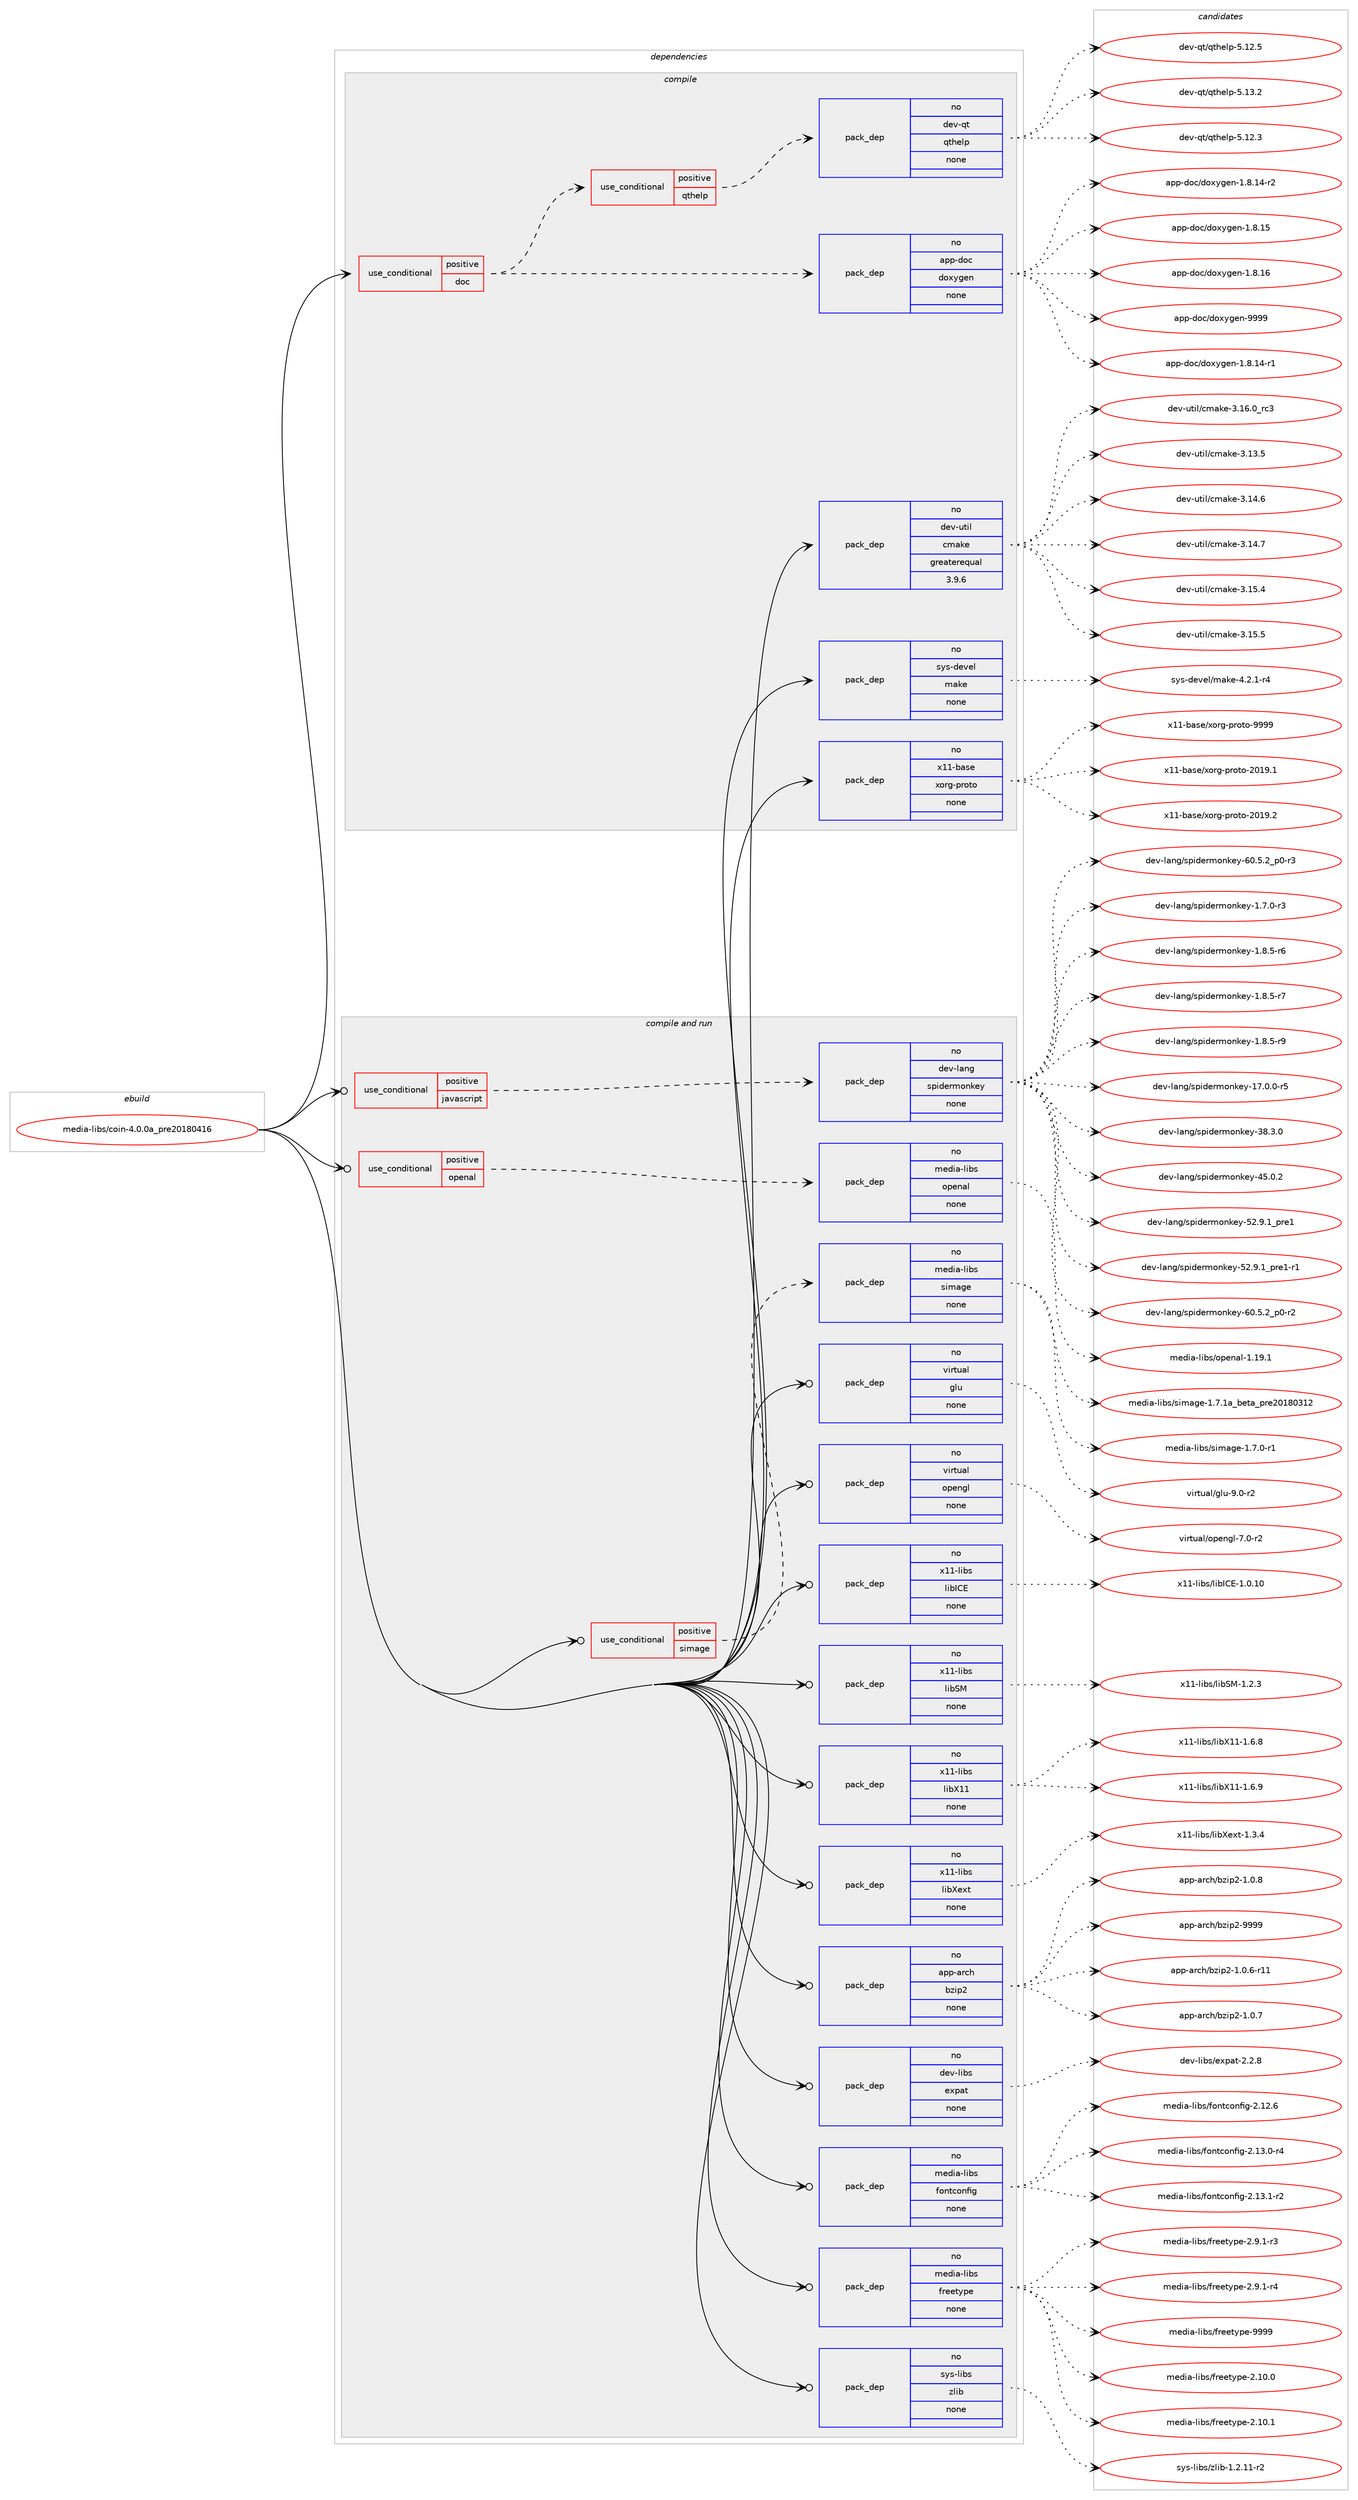 digraph prolog {

# *************
# Graph options
# *************

newrank=true;
concentrate=true;
compound=true;
graph [rankdir=LR,fontname=Helvetica,fontsize=10,ranksep=1.5];#, ranksep=2.5, nodesep=0.2];
edge  [arrowhead=vee];
node  [fontname=Helvetica,fontsize=10];

# **********
# The ebuild
# **********

subgraph cluster_leftcol {
color=gray;
rank=same;
label=<<i>ebuild</i>>;
id [label="media-libs/coin-4.0.0a_pre20180416", color=red, width=4, href="../media-libs/coin-4.0.0a_pre20180416.svg"];
}

# ****************
# The dependencies
# ****************

subgraph cluster_midcol {
color=gray;
label=<<i>dependencies</i>>;
subgraph cluster_compile {
fillcolor="#eeeeee";
style=filled;
label=<<i>compile</i>>;
subgraph cond190824 {
dependency784829 [label=<<TABLE BORDER="0" CELLBORDER="1" CELLSPACING="0" CELLPADDING="4"><TR><TD ROWSPAN="3" CELLPADDING="10">use_conditional</TD></TR><TR><TD>positive</TD></TR><TR><TD>doc</TD></TR></TABLE>>, shape=none, color=red];
subgraph pack580393 {
dependency784830 [label=<<TABLE BORDER="0" CELLBORDER="1" CELLSPACING="0" CELLPADDING="4" WIDTH="220"><TR><TD ROWSPAN="6" CELLPADDING="30">pack_dep</TD></TR><TR><TD WIDTH="110">no</TD></TR><TR><TD>app-doc</TD></TR><TR><TD>doxygen</TD></TR><TR><TD>none</TD></TR><TR><TD></TD></TR></TABLE>>, shape=none, color=blue];
}
dependency784829:e -> dependency784830:w [weight=20,style="dashed",arrowhead="vee"];
subgraph cond190825 {
dependency784831 [label=<<TABLE BORDER="0" CELLBORDER="1" CELLSPACING="0" CELLPADDING="4"><TR><TD ROWSPAN="3" CELLPADDING="10">use_conditional</TD></TR><TR><TD>positive</TD></TR><TR><TD>qthelp</TD></TR></TABLE>>, shape=none, color=red];
subgraph pack580394 {
dependency784832 [label=<<TABLE BORDER="0" CELLBORDER="1" CELLSPACING="0" CELLPADDING="4" WIDTH="220"><TR><TD ROWSPAN="6" CELLPADDING="30">pack_dep</TD></TR><TR><TD WIDTH="110">no</TD></TR><TR><TD>dev-qt</TD></TR><TR><TD>qthelp</TD></TR><TR><TD>none</TD></TR><TR><TD></TD></TR></TABLE>>, shape=none, color=blue];
}
dependency784831:e -> dependency784832:w [weight=20,style="dashed",arrowhead="vee"];
}
dependency784829:e -> dependency784831:w [weight=20,style="dashed",arrowhead="vee"];
}
id:e -> dependency784829:w [weight=20,style="solid",arrowhead="vee"];
subgraph pack580395 {
dependency784833 [label=<<TABLE BORDER="0" CELLBORDER="1" CELLSPACING="0" CELLPADDING="4" WIDTH="220"><TR><TD ROWSPAN="6" CELLPADDING="30">pack_dep</TD></TR><TR><TD WIDTH="110">no</TD></TR><TR><TD>dev-util</TD></TR><TR><TD>cmake</TD></TR><TR><TD>greaterequal</TD></TR><TR><TD>3.9.6</TD></TR></TABLE>>, shape=none, color=blue];
}
id:e -> dependency784833:w [weight=20,style="solid",arrowhead="vee"];
subgraph pack580396 {
dependency784834 [label=<<TABLE BORDER="0" CELLBORDER="1" CELLSPACING="0" CELLPADDING="4" WIDTH="220"><TR><TD ROWSPAN="6" CELLPADDING="30">pack_dep</TD></TR><TR><TD WIDTH="110">no</TD></TR><TR><TD>sys-devel</TD></TR><TR><TD>make</TD></TR><TR><TD>none</TD></TR><TR><TD></TD></TR></TABLE>>, shape=none, color=blue];
}
id:e -> dependency784834:w [weight=20,style="solid",arrowhead="vee"];
subgraph pack580397 {
dependency784835 [label=<<TABLE BORDER="0" CELLBORDER="1" CELLSPACING="0" CELLPADDING="4" WIDTH="220"><TR><TD ROWSPAN="6" CELLPADDING="30">pack_dep</TD></TR><TR><TD WIDTH="110">no</TD></TR><TR><TD>x11-base</TD></TR><TR><TD>xorg-proto</TD></TR><TR><TD>none</TD></TR><TR><TD></TD></TR></TABLE>>, shape=none, color=blue];
}
id:e -> dependency784835:w [weight=20,style="solid",arrowhead="vee"];
}
subgraph cluster_compileandrun {
fillcolor="#eeeeee";
style=filled;
label=<<i>compile and run</i>>;
subgraph cond190826 {
dependency784836 [label=<<TABLE BORDER="0" CELLBORDER="1" CELLSPACING="0" CELLPADDING="4"><TR><TD ROWSPAN="3" CELLPADDING="10">use_conditional</TD></TR><TR><TD>positive</TD></TR><TR><TD>javascript</TD></TR></TABLE>>, shape=none, color=red];
subgraph pack580398 {
dependency784837 [label=<<TABLE BORDER="0" CELLBORDER="1" CELLSPACING="0" CELLPADDING="4" WIDTH="220"><TR><TD ROWSPAN="6" CELLPADDING="30">pack_dep</TD></TR><TR><TD WIDTH="110">no</TD></TR><TR><TD>dev-lang</TD></TR><TR><TD>spidermonkey</TD></TR><TR><TD>none</TD></TR><TR><TD></TD></TR></TABLE>>, shape=none, color=blue];
}
dependency784836:e -> dependency784837:w [weight=20,style="dashed",arrowhead="vee"];
}
id:e -> dependency784836:w [weight=20,style="solid",arrowhead="odotvee"];
subgraph cond190827 {
dependency784838 [label=<<TABLE BORDER="0" CELLBORDER="1" CELLSPACING="0" CELLPADDING="4"><TR><TD ROWSPAN="3" CELLPADDING="10">use_conditional</TD></TR><TR><TD>positive</TD></TR><TR><TD>openal</TD></TR></TABLE>>, shape=none, color=red];
subgraph pack580399 {
dependency784839 [label=<<TABLE BORDER="0" CELLBORDER="1" CELLSPACING="0" CELLPADDING="4" WIDTH="220"><TR><TD ROWSPAN="6" CELLPADDING="30">pack_dep</TD></TR><TR><TD WIDTH="110">no</TD></TR><TR><TD>media-libs</TD></TR><TR><TD>openal</TD></TR><TR><TD>none</TD></TR><TR><TD></TD></TR></TABLE>>, shape=none, color=blue];
}
dependency784838:e -> dependency784839:w [weight=20,style="dashed",arrowhead="vee"];
}
id:e -> dependency784838:w [weight=20,style="solid",arrowhead="odotvee"];
subgraph cond190828 {
dependency784840 [label=<<TABLE BORDER="0" CELLBORDER="1" CELLSPACING="0" CELLPADDING="4"><TR><TD ROWSPAN="3" CELLPADDING="10">use_conditional</TD></TR><TR><TD>positive</TD></TR><TR><TD>simage</TD></TR></TABLE>>, shape=none, color=red];
subgraph pack580400 {
dependency784841 [label=<<TABLE BORDER="0" CELLBORDER="1" CELLSPACING="0" CELLPADDING="4" WIDTH="220"><TR><TD ROWSPAN="6" CELLPADDING="30">pack_dep</TD></TR><TR><TD WIDTH="110">no</TD></TR><TR><TD>media-libs</TD></TR><TR><TD>simage</TD></TR><TR><TD>none</TD></TR><TR><TD></TD></TR></TABLE>>, shape=none, color=blue];
}
dependency784840:e -> dependency784841:w [weight=20,style="dashed",arrowhead="vee"];
}
id:e -> dependency784840:w [weight=20,style="solid",arrowhead="odotvee"];
subgraph pack580401 {
dependency784842 [label=<<TABLE BORDER="0" CELLBORDER="1" CELLSPACING="0" CELLPADDING="4" WIDTH="220"><TR><TD ROWSPAN="6" CELLPADDING="30">pack_dep</TD></TR><TR><TD WIDTH="110">no</TD></TR><TR><TD>app-arch</TD></TR><TR><TD>bzip2</TD></TR><TR><TD>none</TD></TR><TR><TD></TD></TR></TABLE>>, shape=none, color=blue];
}
id:e -> dependency784842:w [weight=20,style="solid",arrowhead="odotvee"];
subgraph pack580402 {
dependency784843 [label=<<TABLE BORDER="0" CELLBORDER="1" CELLSPACING="0" CELLPADDING="4" WIDTH="220"><TR><TD ROWSPAN="6" CELLPADDING="30">pack_dep</TD></TR><TR><TD WIDTH="110">no</TD></TR><TR><TD>dev-libs</TD></TR><TR><TD>expat</TD></TR><TR><TD>none</TD></TR><TR><TD></TD></TR></TABLE>>, shape=none, color=blue];
}
id:e -> dependency784843:w [weight=20,style="solid",arrowhead="odotvee"];
subgraph pack580403 {
dependency784844 [label=<<TABLE BORDER="0" CELLBORDER="1" CELLSPACING="0" CELLPADDING="4" WIDTH="220"><TR><TD ROWSPAN="6" CELLPADDING="30">pack_dep</TD></TR><TR><TD WIDTH="110">no</TD></TR><TR><TD>media-libs</TD></TR><TR><TD>fontconfig</TD></TR><TR><TD>none</TD></TR><TR><TD></TD></TR></TABLE>>, shape=none, color=blue];
}
id:e -> dependency784844:w [weight=20,style="solid",arrowhead="odotvee"];
subgraph pack580404 {
dependency784845 [label=<<TABLE BORDER="0" CELLBORDER="1" CELLSPACING="0" CELLPADDING="4" WIDTH="220"><TR><TD ROWSPAN="6" CELLPADDING="30">pack_dep</TD></TR><TR><TD WIDTH="110">no</TD></TR><TR><TD>media-libs</TD></TR><TR><TD>freetype</TD></TR><TR><TD>none</TD></TR><TR><TD></TD></TR></TABLE>>, shape=none, color=blue];
}
id:e -> dependency784845:w [weight=20,style="solid",arrowhead="odotvee"];
subgraph pack580405 {
dependency784846 [label=<<TABLE BORDER="0" CELLBORDER="1" CELLSPACING="0" CELLPADDING="4" WIDTH="220"><TR><TD ROWSPAN="6" CELLPADDING="30">pack_dep</TD></TR><TR><TD WIDTH="110">no</TD></TR><TR><TD>sys-libs</TD></TR><TR><TD>zlib</TD></TR><TR><TD>none</TD></TR><TR><TD></TD></TR></TABLE>>, shape=none, color=blue];
}
id:e -> dependency784846:w [weight=20,style="solid",arrowhead="odotvee"];
subgraph pack580406 {
dependency784847 [label=<<TABLE BORDER="0" CELLBORDER="1" CELLSPACING="0" CELLPADDING="4" WIDTH="220"><TR><TD ROWSPAN="6" CELLPADDING="30">pack_dep</TD></TR><TR><TD WIDTH="110">no</TD></TR><TR><TD>virtual</TD></TR><TR><TD>glu</TD></TR><TR><TD>none</TD></TR><TR><TD></TD></TR></TABLE>>, shape=none, color=blue];
}
id:e -> dependency784847:w [weight=20,style="solid",arrowhead="odotvee"];
subgraph pack580407 {
dependency784848 [label=<<TABLE BORDER="0" CELLBORDER="1" CELLSPACING="0" CELLPADDING="4" WIDTH="220"><TR><TD ROWSPAN="6" CELLPADDING="30">pack_dep</TD></TR><TR><TD WIDTH="110">no</TD></TR><TR><TD>virtual</TD></TR><TR><TD>opengl</TD></TR><TR><TD>none</TD></TR><TR><TD></TD></TR></TABLE>>, shape=none, color=blue];
}
id:e -> dependency784848:w [weight=20,style="solid",arrowhead="odotvee"];
subgraph pack580408 {
dependency784849 [label=<<TABLE BORDER="0" CELLBORDER="1" CELLSPACING="0" CELLPADDING="4" WIDTH="220"><TR><TD ROWSPAN="6" CELLPADDING="30">pack_dep</TD></TR><TR><TD WIDTH="110">no</TD></TR><TR><TD>x11-libs</TD></TR><TR><TD>libICE</TD></TR><TR><TD>none</TD></TR><TR><TD></TD></TR></TABLE>>, shape=none, color=blue];
}
id:e -> dependency784849:w [weight=20,style="solid",arrowhead="odotvee"];
subgraph pack580409 {
dependency784850 [label=<<TABLE BORDER="0" CELLBORDER="1" CELLSPACING="0" CELLPADDING="4" WIDTH="220"><TR><TD ROWSPAN="6" CELLPADDING="30">pack_dep</TD></TR><TR><TD WIDTH="110">no</TD></TR><TR><TD>x11-libs</TD></TR><TR><TD>libSM</TD></TR><TR><TD>none</TD></TR><TR><TD></TD></TR></TABLE>>, shape=none, color=blue];
}
id:e -> dependency784850:w [weight=20,style="solid",arrowhead="odotvee"];
subgraph pack580410 {
dependency784851 [label=<<TABLE BORDER="0" CELLBORDER="1" CELLSPACING="0" CELLPADDING="4" WIDTH="220"><TR><TD ROWSPAN="6" CELLPADDING="30">pack_dep</TD></TR><TR><TD WIDTH="110">no</TD></TR><TR><TD>x11-libs</TD></TR><TR><TD>libX11</TD></TR><TR><TD>none</TD></TR><TR><TD></TD></TR></TABLE>>, shape=none, color=blue];
}
id:e -> dependency784851:w [weight=20,style="solid",arrowhead="odotvee"];
subgraph pack580411 {
dependency784852 [label=<<TABLE BORDER="0" CELLBORDER="1" CELLSPACING="0" CELLPADDING="4" WIDTH="220"><TR><TD ROWSPAN="6" CELLPADDING="30">pack_dep</TD></TR><TR><TD WIDTH="110">no</TD></TR><TR><TD>x11-libs</TD></TR><TR><TD>libXext</TD></TR><TR><TD>none</TD></TR><TR><TD></TD></TR></TABLE>>, shape=none, color=blue];
}
id:e -> dependency784852:w [weight=20,style="solid",arrowhead="odotvee"];
}
subgraph cluster_run {
fillcolor="#eeeeee";
style=filled;
label=<<i>run</i>>;
}
}

# **************
# The candidates
# **************

subgraph cluster_choices {
rank=same;
color=gray;
label=<<i>candidates</i>>;

subgraph choice580393 {
color=black;
nodesep=1;
choice97112112451001119947100111120121103101110454946564649524511449 [label="app-doc/doxygen-1.8.14-r1", color=red, width=4,href="../app-doc/doxygen-1.8.14-r1.svg"];
choice97112112451001119947100111120121103101110454946564649524511450 [label="app-doc/doxygen-1.8.14-r2", color=red, width=4,href="../app-doc/doxygen-1.8.14-r2.svg"];
choice9711211245100111994710011112012110310111045494656464953 [label="app-doc/doxygen-1.8.15", color=red, width=4,href="../app-doc/doxygen-1.8.15.svg"];
choice9711211245100111994710011112012110310111045494656464954 [label="app-doc/doxygen-1.8.16", color=red, width=4,href="../app-doc/doxygen-1.8.16.svg"];
choice971121124510011199471001111201211031011104557575757 [label="app-doc/doxygen-9999", color=red, width=4,href="../app-doc/doxygen-9999.svg"];
dependency784830:e -> choice97112112451001119947100111120121103101110454946564649524511449:w [style=dotted,weight="100"];
dependency784830:e -> choice97112112451001119947100111120121103101110454946564649524511450:w [style=dotted,weight="100"];
dependency784830:e -> choice9711211245100111994710011112012110310111045494656464953:w [style=dotted,weight="100"];
dependency784830:e -> choice9711211245100111994710011112012110310111045494656464954:w [style=dotted,weight="100"];
dependency784830:e -> choice971121124510011199471001111201211031011104557575757:w [style=dotted,weight="100"];
}
subgraph choice580394 {
color=black;
nodesep=1;
choice100101118451131164711311610410110811245534649504651 [label="dev-qt/qthelp-5.12.3", color=red, width=4,href="../dev-qt/qthelp-5.12.3.svg"];
choice100101118451131164711311610410110811245534649504653 [label="dev-qt/qthelp-5.12.5", color=red, width=4,href="../dev-qt/qthelp-5.12.5.svg"];
choice100101118451131164711311610410110811245534649514650 [label="dev-qt/qthelp-5.13.2", color=red, width=4,href="../dev-qt/qthelp-5.13.2.svg"];
dependency784832:e -> choice100101118451131164711311610410110811245534649504651:w [style=dotted,weight="100"];
dependency784832:e -> choice100101118451131164711311610410110811245534649504653:w [style=dotted,weight="100"];
dependency784832:e -> choice100101118451131164711311610410110811245534649514650:w [style=dotted,weight="100"];
}
subgraph choice580395 {
color=black;
nodesep=1;
choice1001011184511711610510847991099710710145514649514653 [label="dev-util/cmake-3.13.5", color=red, width=4,href="../dev-util/cmake-3.13.5.svg"];
choice1001011184511711610510847991099710710145514649524654 [label="dev-util/cmake-3.14.6", color=red, width=4,href="../dev-util/cmake-3.14.6.svg"];
choice1001011184511711610510847991099710710145514649524655 [label="dev-util/cmake-3.14.7", color=red, width=4,href="../dev-util/cmake-3.14.7.svg"];
choice1001011184511711610510847991099710710145514649534652 [label="dev-util/cmake-3.15.4", color=red, width=4,href="../dev-util/cmake-3.15.4.svg"];
choice1001011184511711610510847991099710710145514649534653 [label="dev-util/cmake-3.15.5", color=red, width=4,href="../dev-util/cmake-3.15.5.svg"];
choice1001011184511711610510847991099710710145514649544648951149951 [label="dev-util/cmake-3.16.0_rc3", color=red, width=4,href="../dev-util/cmake-3.16.0_rc3.svg"];
dependency784833:e -> choice1001011184511711610510847991099710710145514649514653:w [style=dotted,weight="100"];
dependency784833:e -> choice1001011184511711610510847991099710710145514649524654:w [style=dotted,weight="100"];
dependency784833:e -> choice1001011184511711610510847991099710710145514649524655:w [style=dotted,weight="100"];
dependency784833:e -> choice1001011184511711610510847991099710710145514649534652:w [style=dotted,weight="100"];
dependency784833:e -> choice1001011184511711610510847991099710710145514649534653:w [style=dotted,weight="100"];
dependency784833:e -> choice1001011184511711610510847991099710710145514649544648951149951:w [style=dotted,weight="100"];
}
subgraph choice580396 {
color=black;
nodesep=1;
choice1151211154510010111810110847109971071014552465046494511452 [label="sys-devel/make-4.2.1-r4", color=red, width=4,href="../sys-devel/make-4.2.1-r4.svg"];
dependency784834:e -> choice1151211154510010111810110847109971071014552465046494511452:w [style=dotted,weight="100"];
}
subgraph choice580397 {
color=black;
nodesep=1;
choice1204949459897115101471201111141034511211411111611145504849574649 [label="x11-base/xorg-proto-2019.1", color=red, width=4,href="../x11-base/xorg-proto-2019.1.svg"];
choice1204949459897115101471201111141034511211411111611145504849574650 [label="x11-base/xorg-proto-2019.2", color=red, width=4,href="../x11-base/xorg-proto-2019.2.svg"];
choice120494945989711510147120111114103451121141111161114557575757 [label="x11-base/xorg-proto-9999", color=red, width=4,href="../x11-base/xorg-proto-9999.svg"];
dependency784835:e -> choice1204949459897115101471201111141034511211411111611145504849574649:w [style=dotted,weight="100"];
dependency784835:e -> choice1204949459897115101471201111141034511211411111611145504849574650:w [style=dotted,weight="100"];
dependency784835:e -> choice120494945989711510147120111114103451121141111161114557575757:w [style=dotted,weight="100"];
}
subgraph choice580398 {
color=black;
nodesep=1;
choice1001011184510897110103471151121051001011141091111101071011214549465546484511451 [label="dev-lang/spidermonkey-1.7.0-r3", color=red, width=4,href="../dev-lang/spidermonkey-1.7.0-r3.svg"];
choice1001011184510897110103471151121051001011141091111101071011214549465646534511454 [label="dev-lang/spidermonkey-1.8.5-r6", color=red, width=4,href="../dev-lang/spidermonkey-1.8.5-r6.svg"];
choice1001011184510897110103471151121051001011141091111101071011214549465646534511455 [label="dev-lang/spidermonkey-1.8.5-r7", color=red, width=4,href="../dev-lang/spidermonkey-1.8.5-r7.svg"];
choice1001011184510897110103471151121051001011141091111101071011214549465646534511457 [label="dev-lang/spidermonkey-1.8.5-r9", color=red, width=4,href="../dev-lang/spidermonkey-1.8.5-r9.svg"];
choice100101118451089711010347115112105100101114109111110107101121454955464846484511453 [label="dev-lang/spidermonkey-17.0.0-r5", color=red, width=4,href="../dev-lang/spidermonkey-17.0.0-r5.svg"];
choice10010111845108971101034711511210510010111410911111010710112145515646514648 [label="dev-lang/spidermonkey-38.3.0", color=red, width=4,href="../dev-lang/spidermonkey-38.3.0.svg"];
choice10010111845108971101034711511210510010111410911111010710112145525346484650 [label="dev-lang/spidermonkey-45.0.2", color=red, width=4,href="../dev-lang/spidermonkey-45.0.2.svg"];
choice100101118451089711010347115112105100101114109111110107101121455350465746499511211410149 [label="dev-lang/spidermonkey-52.9.1_pre1", color=red, width=4,href="../dev-lang/spidermonkey-52.9.1_pre1.svg"];
choice1001011184510897110103471151121051001011141091111101071011214553504657464995112114101494511449 [label="dev-lang/spidermonkey-52.9.1_pre1-r1", color=red, width=4,href="../dev-lang/spidermonkey-52.9.1_pre1-r1.svg"];
choice1001011184510897110103471151121051001011141091111101071011214554484653465095112484511450 [label="dev-lang/spidermonkey-60.5.2_p0-r2", color=red, width=4,href="../dev-lang/spidermonkey-60.5.2_p0-r2.svg"];
choice1001011184510897110103471151121051001011141091111101071011214554484653465095112484511451 [label="dev-lang/spidermonkey-60.5.2_p0-r3", color=red, width=4,href="../dev-lang/spidermonkey-60.5.2_p0-r3.svg"];
dependency784837:e -> choice1001011184510897110103471151121051001011141091111101071011214549465546484511451:w [style=dotted,weight="100"];
dependency784837:e -> choice1001011184510897110103471151121051001011141091111101071011214549465646534511454:w [style=dotted,weight="100"];
dependency784837:e -> choice1001011184510897110103471151121051001011141091111101071011214549465646534511455:w [style=dotted,weight="100"];
dependency784837:e -> choice1001011184510897110103471151121051001011141091111101071011214549465646534511457:w [style=dotted,weight="100"];
dependency784837:e -> choice100101118451089711010347115112105100101114109111110107101121454955464846484511453:w [style=dotted,weight="100"];
dependency784837:e -> choice10010111845108971101034711511210510010111410911111010710112145515646514648:w [style=dotted,weight="100"];
dependency784837:e -> choice10010111845108971101034711511210510010111410911111010710112145525346484650:w [style=dotted,weight="100"];
dependency784837:e -> choice100101118451089711010347115112105100101114109111110107101121455350465746499511211410149:w [style=dotted,weight="100"];
dependency784837:e -> choice1001011184510897110103471151121051001011141091111101071011214553504657464995112114101494511449:w [style=dotted,weight="100"];
dependency784837:e -> choice1001011184510897110103471151121051001011141091111101071011214554484653465095112484511450:w [style=dotted,weight="100"];
dependency784837:e -> choice1001011184510897110103471151121051001011141091111101071011214554484653465095112484511451:w [style=dotted,weight="100"];
}
subgraph choice580399 {
color=black;
nodesep=1;
choice109101100105974510810598115471111121011109710845494649574649 [label="media-libs/openal-1.19.1", color=red, width=4,href="../media-libs/openal-1.19.1.svg"];
dependency784839:e -> choice109101100105974510810598115471111121011109710845494649574649:w [style=dotted,weight="100"];
}
subgraph choice580400 {
color=black;
nodesep=1;
choice10910110010597451081059811547115105109971031014549465546484511449 [label="media-libs/simage-1.7.0-r1", color=red, width=4,href="../media-libs/simage-1.7.0-r1.svg"];
choice109101100105974510810598115471151051099710310145494655464997959810111697951121141015048495648514950 [label="media-libs/simage-1.7.1a_beta_pre20180312", color=red, width=4,href="../media-libs/simage-1.7.1a_beta_pre20180312.svg"];
dependency784841:e -> choice10910110010597451081059811547115105109971031014549465546484511449:w [style=dotted,weight="100"];
dependency784841:e -> choice109101100105974510810598115471151051099710310145494655464997959810111697951121141015048495648514950:w [style=dotted,weight="100"];
}
subgraph choice580401 {
color=black;
nodesep=1;
choice97112112459711499104479812210511250454946484654451144949 [label="app-arch/bzip2-1.0.6-r11", color=red, width=4,href="../app-arch/bzip2-1.0.6-r11.svg"];
choice97112112459711499104479812210511250454946484655 [label="app-arch/bzip2-1.0.7", color=red, width=4,href="../app-arch/bzip2-1.0.7.svg"];
choice97112112459711499104479812210511250454946484656 [label="app-arch/bzip2-1.0.8", color=red, width=4,href="../app-arch/bzip2-1.0.8.svg"];
choice971121124597114991044798122105112504557575757 [label="app-arch/bzip2-9999", color=red, width=4,href="../app-arch/bzip2-9999.svg"];
dependency784842:e -> choice97112112459711499104479812210511250454946484654451144949:w [style=dotted,weight="100"];
dependency784842:e -> choice97112112459711499104479812210511250454946484655:w [style=dotted,weight="100"];
dependency784842:e -> choice97112112459711499104479812210511250454946484656:w [style=dotted,weight="100"];
dependency784842:e -> choice971121124597114991044798122105112504557575757:w [style=dotted,weight="100"];
}
subgraph choice580402 {
color=black;
nodesep=1;
choice10010111845108105981154710112011297116455046504656 [label="dev-libs/expat-2.2.8", color=red, width=4,href="../dev-libs/expat-2.2.8.svg"];
dependency784843:e -> choice10010111845108105981154710112011297116455046504656:w [style=dotted,weight="100"];
}
subgraph choice580403 {
color=black;
nodesep=1;
choice109101100105974510810598115471021111101169911111010210510345504649504654 [label="media-libs/fontconfig-2.12.6", color=red, width=4,href="../media-libs/fontconfig-2.12.6.svg"];
choice1091011001059745108105981154710211111011699111110102105103455046495146484511452 [label="media-libs/fontconfig-2.13.0-r4", color=red, width=4,href="../media-libs/fontconfig-2.13.0-r4.svg"];
choice1091011001059745108105981154710211111011699111110102105103455046495146494511450 [label="media-libs/fontconfig-2.13.1-r2", color=red, width=4,href="../media-libs/fontconfig-2.13.1-r2.svg"];
dependency784844:e -> choice109101100105974510810598115471021111101169911111010210510345504649504654:w [style=dotted,weight="100"];
dependency784844:e -> choice1091011001059745108105981154710211111011699111110102105103455046495146484511452:w [style=dotted,weight="100"];
dependency784844:e -> choice1091011001059745108105981154710211111011699111110102105103455046495146494511450:w [style=dotted,weight="100"];
}
subgraph choice580404 {
color=black;
nodesep=1;
choice1091011001059745108105981154710211410110111612111210145504649484648 [label="media-libs/freetype-2.10.0", color=red, width=4,href="../media-libs/freetype-2.10.0.svg"];
choice1091011001059745108105981154710211410110111612111210145504649484649 [label="media-libs/freetype-2.10.1", color=red, width=4,href="../media-libs/freetype-2.10.1.svg"];
choice109101100105974510810598115471021141011011161211121014550465746494511451 [label="media-libs/freetype-2.9.1-r3", color=red, width=4,href="../media-libs/freetype-2.9.1-r3.svg"];
choice109101100105974510810598115471021141011011161211121014550465746494511452 [label="media-libs/freetype-2.9.1-r4", color=red, width=4,href="../media-libs/freetype-2.9.1-r4.svg"];
choice109101100105974510810598115471021141011011161211121014557575757 [label="media-libs/freetype-9999", color=red, width=4,href="../media-libs/freetype-9999.svg"];
dependency784845:e -> choice1091011001059745108105981154710211410110111612111210145504649484648:w [style=dotted,weight="100"];
dependency784845:e -> choice1091011001059745108105981154710211410110111612111210145504649484649:w [style=dotted,weight="100"];
dependency784845:e -> choice109101100105974510810598115471021141011011161211121014550465746494511451:w [style=dotted,weight="100"];
dependency784845:e -> choice109101100105974510810598115471021141011011161211121014550465746494511452:w [style=dotted,weight="100"];
dependency784845:e -> choice109101100105974510810598115471021141011011161211121014557575757:w [style=dotted,weight="100"];
}
subgraph choice580405 {
color=black;
nodesep=1;
choice11512111545108105981154712210810598454946504649494511450 [label="sys-libs/zlib-1.2.11-r2", color=red, width=4,href="../sys-libs/zlib-1.2.11-r2.svg"];
dependency784846:e -> choice11512111545108105981154712210810598454946504649494511450:w [style=dotted,weight="100"];
}
subgraph choice580406 {
color=black;
nodesep=1;
choice1181051141161179710847103108117455746484511450 [label="virtual/glu-9.0-r2", color=red, width=4,href="../virtual/glu-9.0-r2.svg"];
dependency784847:e -> choice1181051141161179710847103108117455746484511450:w [style=dotted,weight="100"];
}
subgraph choice580407 {
color=black;
nodesep=1;
choice1181051141161179710847111112101110103108455546484511450 [label="virtual/opengl-7.0-r2", color=red, width=4,href="../virtual/opengl-7.0-r2.svg"];
dependency784848:e -> choice1181051141161179710847111112101110103108455546484511450:w [style=dotted,weight="100"];
}
subgraph choice580408 {
color=black;
nodesep=1;
choice12049494510810598115471081059873676945494648464948 [label="x11-libs/libICE-1.0.10", color=red, width=4,href="../x11-libs/libICE-1.0.10.svg"];
dependency784849:e -> choice12049494510810598115471081059873676945494648464948:w [style=dotted,weight="100"];
}
subgraph choice580409 {
color=black;
nodesep=1;
choice1204949451081059811547108105988377454946504651 [label="x11-libs/libSM-1.2.3", color=red, width=4,href="../x11-libs/libSM-1.2.3.svg"];
dependency784850:e -> choice1204949451081059811547108105988377454946504651:w [style=dotted,weight="100"];
}
subgraph choice580410 {
color=black;
nodesep=1;
choice120494945108105981154710810598884949454946544656 [label="x11-libs/libX11-1.6.8", color=red, width=4,href="../x11-libs/libX11-1.6.8.svg"];
choice120494945108105981154710810598884949454946544657 [label="x11-libs/libX11-1.6.9", color=red, width=4,href="../x11-libs/libX11-1.6.9.svg"];
dependency784851:e -> choice120494945108105981154710810598884949454946544656:w [style=dotted,weight="100"];
dependency784851:e -> choice120494945108105981154710810598884949454946544657:w [style=dotted,weight="100"];
}
subgraph choice580411 {
color=black;
nodesep=1;
choice12049494510810598115471081059888101120116454946514652 [label="x11-libs/libXext-1.3.4", color=red, width=4,href="../x11-libs/libXext-1.3.4.svg"];
dependency784852:e -> choice12049494510810598115471081059888101120116454946514652:w [style=dotted,weight="100"];
}
}

}
